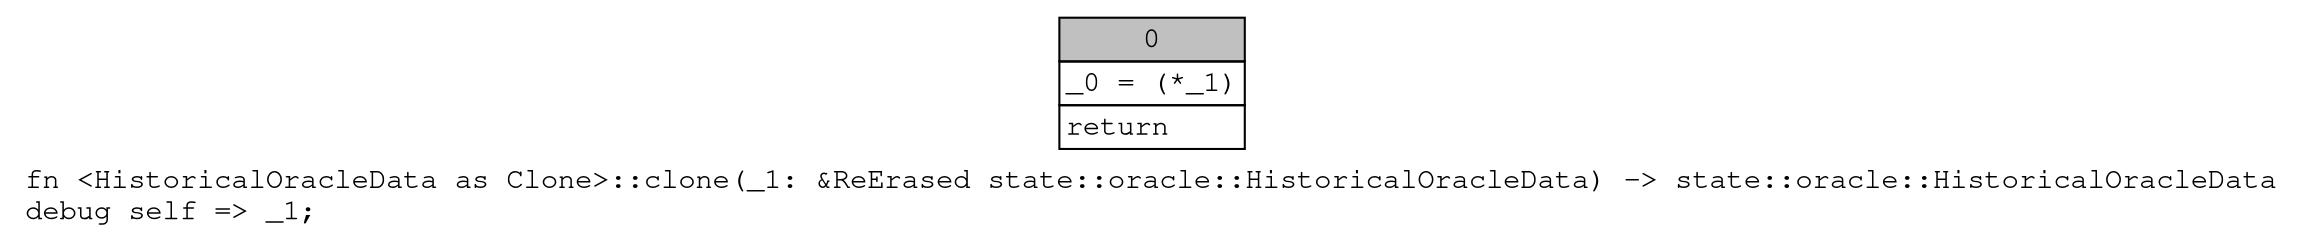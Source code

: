 digraph Mir_0_16649 {
    graph [fontname="Courier, monospace"];
    node [fontname="Courier, monospace"];
    edge [fontname="Courier, monospace"];
    label=<fn &lt;HistoricalOracleData as Clone&gt;::clone(_1: &amp;ReErased state::oracle::HistoricalOracleData) -&gt; state::oracle::HistoricalOracleData<br align="left"/>debug self =&gt; _1;<br align="left"/>>;
    bb0__0_16649 [shape="none", label=<<table border="0" cellborder="1" cellspacing="0"><tr><td bgcolor="gray" align="center" colspan="1">0</td></tr><tr><td align="left" balign="left">_0 = (*_1)<br/></td></tr><tr><td align="left">return</td></tr></table>>];
}
